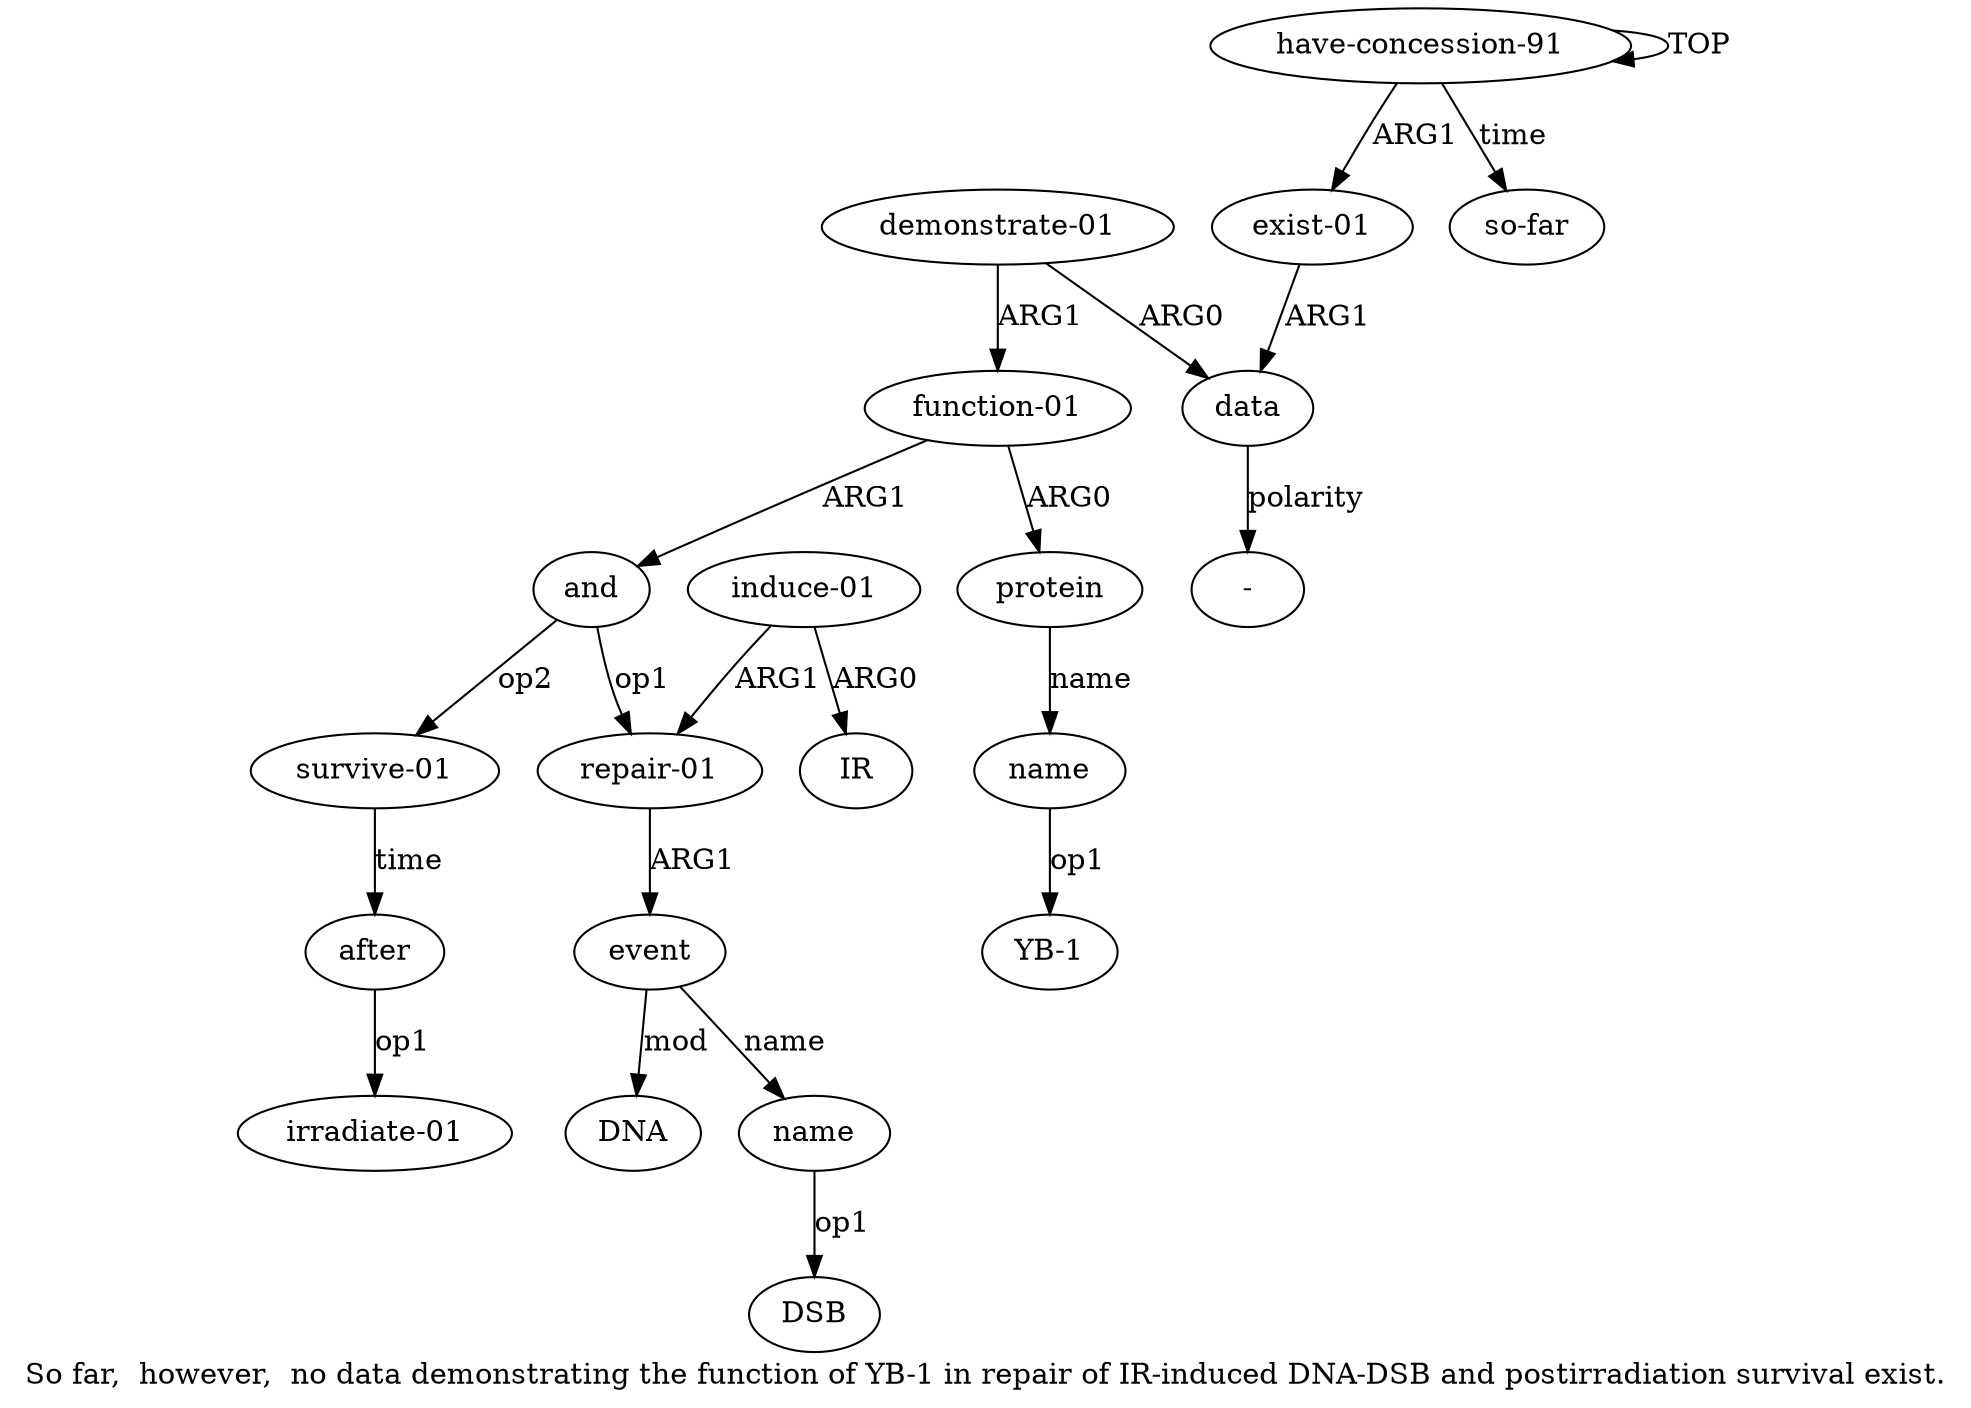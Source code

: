 digraph  {
	graph [label="So far,  however,  no data demonstrating the function of YB-1 in repair of IR-induced DNA-DSB and postirradiation survival exist."];
	node [label="\N"];
	a15	 [color=black,
		gold_ind=15,
		gold_label=after,
		label=after,
		test_ind=15,
		test_label=after];
	a16	 [color=black,
		gold_ind=16,
		gold_label="irradiate-01",
		label="irradiate-01",
		test_ind=16,
		test_label="irradiate-01"];
	a15 -> a16 [key=0,
	color=black,
	gold_label=op1,
	label=op1,
	test_label=op1];
a14 [color=black,
	gold_ind=14,
	gold_label="survive-01",
	label="survive-01",
	test_ind=14,
	test_label="survive-01"];
a14 -> a15 [key=0,
color=black,
gold_label=time,
label=time,
test_label=time];
a17 [color=black,
gold_ind=17,
gold_label="so-far",
label="so-far",
test_ind=17,
test_label="so-far"];
a11 [color=black,
gold_ind=11,
gold_label=DNA,
label=DNA,
test_ind=11,
test_label=DNA];
a10 [color=black,
gold_ind=10,
gold_label=name,
label=name,
test_ind=10,
test_label=name];
"a10 DSB" [color=black,
gold_ind=-1,
gold_label=DSB,
label=DSB,
test_ind=-1,
test_label=DSB];
a10 -> "a10 DSB" [key=0,
color=black,
gold_label=op1,
label=op1,
test_label=op1];
a13 [color=black,
gold_ind=13,
gold_label=IR,
label=IR,
test_ind=13,
test_label=IR];
a12 [color=black,
gold_ind=12,
gold_label="induce-01",
label="induce-01",
test_ind=12,
test_label="induce-01"];
a12 -> a13 [key=0,
color=black,
gold_label=ARG0,
label=ARG0,
test_label=ARG0];
a8 [color=black,
gold_ind=8,
gold_label="repair-01",
label="repair-01",
test_ind=8,
test_label="repair-01"];
a12 -> a8 [key=0,
color=black,
gold_label=ARG1,
label=ARG1,
test_label=ARG1];
"a6 YB-1" [color=black,
gold_ind=-1,
gold_label="YB-1",
label="YB-1",
test_ind=-1,
test_label="YB-1"];
a1 [color=black,
gold_ind=1,
gold_label="exist-01",
label="exist-01",
test_ind=1,
test_label="exist-01"];
a2 [color=black,
gold_ind=2,
gold_label=data,
label=data,
test_ind=2,
test_label=data];
a1 -> a2 [key=0,
color=black,
gold_label=ARG1,
label=ARG1,
test_label=ARG1];
a0 [color=black,
gold_ind=0,
gold_label="have-concession-91",
label="have-concession-91",
test_ind=0,
test_label="have-concession-91"];
a0 -> a17 [key=0,
color=black,
gold_label=time,
label=time,
test_label=time];
a0 -> a1 [key=0,
color=black,
gold_label=ARG1,
label=ARG1,
test_label=ARG1];
a0 -> a0 [key=0,
color=black,
gold_label=TOP,
label=TOP,
test_label=TOP];
a3 [color=black,
gold_ind=3,
gold_label="demonstrate-01",
label="demonstrate-01",
test_ind=3,
test_label="demonstrate-01"];
a3 -> a2 [key=0,
color=black,
gold_label=ARG0,
label=ARG0,
test_label=ARG0];
a4 [color=black,
gold_ind=4,
gold_label="function-01",
label="function-01",
test_ind=4,
test_label="function-01"];
a3 -> a4 [key=0,
color=black,
gold_label=ARG1,
label=ARG1,
test_label=ARG1];
"a2 -" [color=black,
gold_ind=-1,
gold_label="-",
label="-",
test_ind=-1,
test_label="-"];
a2 -> "a2 -" [key=0,
color=black,
gold_label=polarity,
label=polarity,
test_label=polarity];
a5 [color=black,
gold_ind=5,
gold_label=protein,
label=protein,
test_ind=5,
test_label=protein];
a6 [color=black,
gold_ind=6,
gold_label=name,
label=name,
test_ind=6,
test_label=name];
a5 -> a6 [key=0,
color=black,
gold_label=name,
label=name,
test_label=name];
a4 -> a5 [key=0,
color=black,
gold_label=ARG0,
label=ARG0,
test_label=ARG0];
a7 [color=black,
gold_ind=7,
gold_label=and,
label=and,
test_ind=7,
test_label=and];
a4 -> a7 [key=0,
color=black,
gold_label=ARG1,
label=ARG1,
test_label=ARG1];
a7 -> a14 [key=0,
color=black,
gold_label=op2,
label=op2,
test_label=op2];
a7 -> a8 [key=0,
color=black,
gold_label=op1,
label=op1,
test_label=op1];
a6 -> "a6 YB-1" [key=0,
color=black,
gold_label=op1,
label=op1,
test_label=op1];
a9 [color=black,
gold_ind=9,
gold_label=event,
label=event,
test_ind=9,
test_label=event];
a9 -> a11 [key=0,
color=black,
gold_label=mod,
label=mod,
test_label=mod];
a9 -> a10 [key=0,
color=black,
gold_label=name,
label=name,
test_label=name];
a8 -> a9 [key=0,
color=black,
gold_label=ARG1,
label=ARG1,
test_label=ARG1];
}
